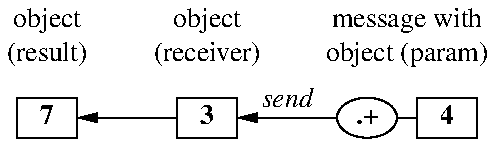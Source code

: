 .PS
        left

Param:  box "\fB4\fP" ht 0.2 wid 0.3
        line 0.1

Mess:   ellipse "\fB.+\fP" ht 0.2 wid 0.3
        arrow "\fIsend\fP" ""

Recv:   box "\fB3\fP" ht 0.2 wid 0.3
        arrow

Result: box "\fB7\fP" ht 0.2 wid 0.3


box invis "object"       "(result)" \
                                at Result.n              + (0, 0.3)
box invis "object"       "(receiver)" \
                                at Recv.n                + (0, 0.3)
box invis "message with" "object (param)" \
                                at 1/2 <Mess.n, Param.n> + (0, 0.3)
.PE
